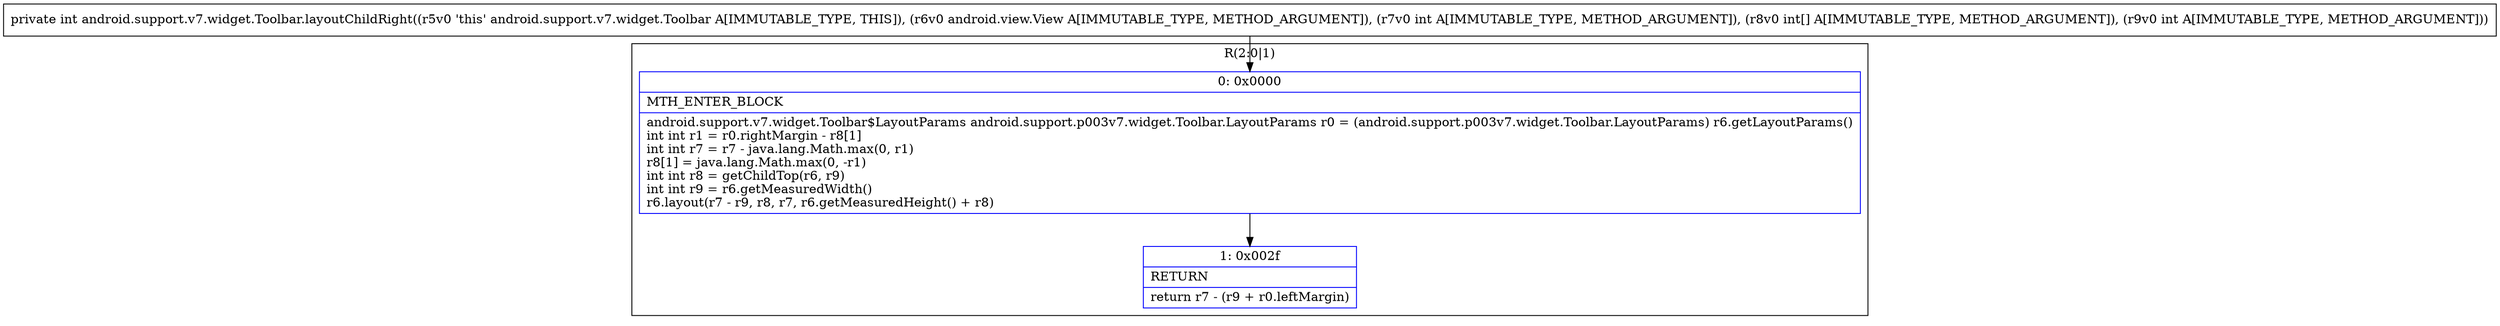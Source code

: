 digraph "CFG forandroid.support.v7.widget.Toolbar.layoutChildRight(Landroid\/view\/View;I[II)I" {
subgraph cluster_Region_1730953675 {
label = "R(2:0|1)";
node [shape=record,color=blue];
Node_0 [shape=record,label="{0\:\ 0x0000|MTH_ENTER_BLOCK\l|android.support.v7.widget.Toolbar$LayoutParams android.support.p003v7.widget.Toolbar.LayoutParams r0 = (android.support.p003v7.widget.Toolbar.LayoutParams) r6.getLayoutParams()\lint int r1 = r0.rightMargin \- r8[1]\lint int r7 = r7 \- java.lang.Math.max(0, r1)\lr8[1] = java.lang.Math.max(0, \-r1)\lint int r8 = getChildTop(r6, r9)\lint int r9 = r6.getMeasuredWidth()\lr6.layout(r7 \- r9, r8, r7, r6.getMeasuredHeight() + r8)\l}"];
Node_1 [shape=record,label="{1\:\ 0x002f|RETURN\l|return r7 \- (r9 + r0.leftMargin)\l}"];
}
MethodNode[shape=record,label="{private int android.support.v7.widget.Toolbar.layoutChildRight((r5v0 'this' android.support.v7.widget.Toolbar A[IMMUTABLE_TYPE, THIS]), (r6v0 android.view.View A[IMMUTABLE_TYPE, METHOD_ARGUMENT]), (r7v0 int A[IMMUTABLE_TYPE, METHOD_ARGUMENT]), (r8v0 int[] A[IMMUTABLE_TYPE, METHOD_ARGUMENT]), (r9v0 int A[IMMUTABLE_TYPE, METHOD_ARGUMENT])) }"];
MethodNode -> Node_0;
Node_0 -> Node_1;
}

